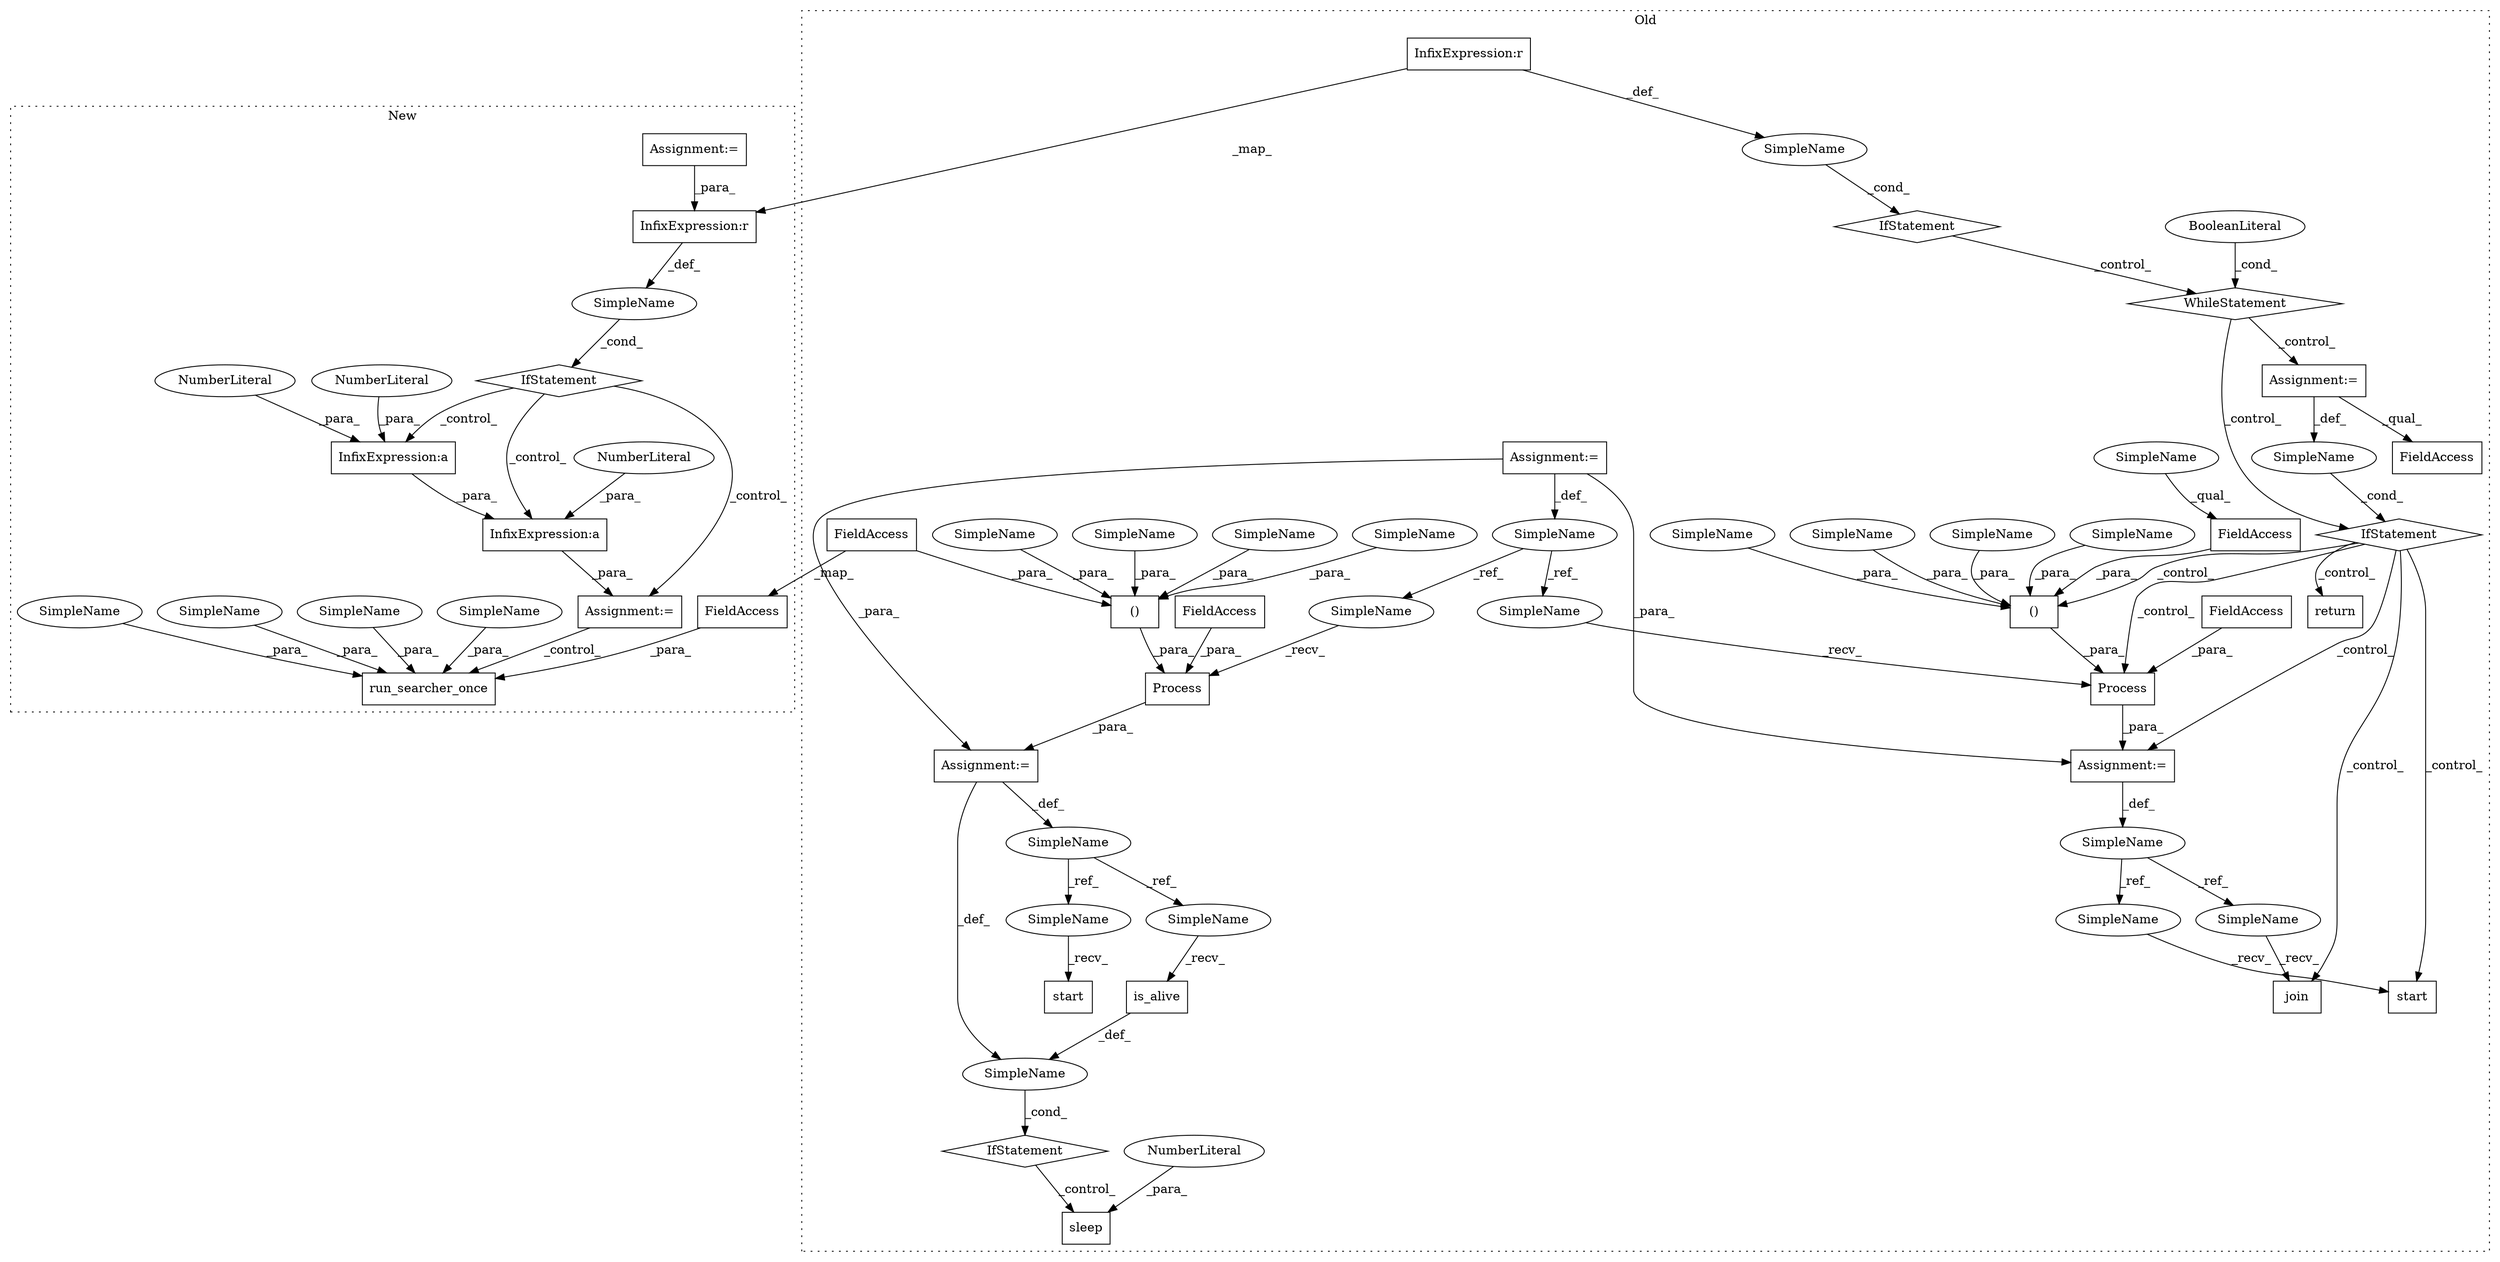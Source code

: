 digraph G {
subgraph cluster0 {
1 [label="()" a="106" s="6623" l="87" shape="box"];
3 [label="Process" a="32" s="6590,6710" l="8,2" shape="box"];
4 [label="sleep" a="32" s="6833,6840" l="6,1" shape="box"];
5 [label="is_alive" a="32" s="6804" l="10" shape="box"];
7 [label="FieldAccess" a="22" s="6598" l="17" shape="box"];
8 [label="IfStatement" a="25" s="6798,6814" l="4,2" shape="diamond"];
11 [label="NumberLiteral" a="34" s="6839" l="1" shape="ellipse"];
15 [label="SimpleName" a="42" s="6572" l="1" shape="ellipse"];
16 [label="start" a="32" s="6722" l="7" shape="box"];
17 [label="SimpleName" a="42" s="" l="" shape="ellipse"];
19 [label="SimpleName" a="42" s="4506" l="15" shape="ellipse"];
20 [label="Process" a="32" s="6304,6426" l="8,2" shape="box"];
21 [label="()" a="106" s="6339" l="87" shape="box"];
22 [label="start" a="32" s="6440" l="7" shape="box"];
23 [label="BooleanLiteral" a="9" s="6141" l="4" shape="ellipse"];
24 [label="SimpleName" a="42" s="" l="" shape="ellipse"];
25 [label="SimpleName" a="42" s="" l="" shape="ellipse"];
26 [label="InfixExpression:r" a="27" s="6116" l="4" shape="box"];
28 [label="FieldAccess" a="22" s="6417" l="9" shape="box"];
29 [label="FieldAccess" a="22" s="6312" l="17" shape="box"];
30 [label="FieldAccess" a="22" s="6701" l="9" shape="box"];
32 [label="IfStatement" a="25" s="6102,6124" l="4,2" shape="diamond"];
33 [label="SimpleName" a="42" s="6286" l="1" shape="ellipse"];
34 [label="join" a="32" s="6459" l="6" shape="box"];
35 [label="IfStatement" a="25" s="6196,6246" l="4,2" shape="diamond"];
36 [label="WhileStatement" a="61" s="6134,6145" l="7,2" shape="diamond"];
37 [label="Assignment:=" a="7" s="6165" l="1" shape="box"];
38 [label="FieldAccess" a="22" s="6200" l="20" shape="box"];
39 [label="Assignment:=" a="7" s="4506" l="15" shape="box"];
41 [label="Assignment:=" a="7" s="6287" l="1" shape="box"];
43 [label="Assignment:=" a="7" s="6573" l="1" shape="box"];
44 [label="return" a="41" s="6260" l="7" shape="box"];
45 [label="SimpleName" a="42" s="6682" l="6" shape="ellipse"];
46 [label="SimpleName" a="42" s="6398" l="6" shape="ellipse"];
48 [label="SimpleName" a="42" s="6359" l="7" shape="ellipse"];
49 [label="SimpleName" a="42" s="6643" l="7" shape="ellipse"];
50 [label="SimpleName" a="42" s="6288" l="15" shape="ellipse"];
51 [label="SimpleName" a="42" s="6574" l="15" shape="ellipse"];
52 [label="SimpleName" a="42" s="6457" l="1" shape="ellipse"];
53 [label="SimpleName" a="42" s="6438" l="1" shape="ellipse"];
54 [label="SimpleName" a="42" s="6339" l="7" shape="ellipse"];
55 [label="SimpleName" a="42" s="6623" l="7" shape="ellipse"];
56 [label="SimpleName" a="42" s="6417" l="4" shape="ellipse"];
58 [label="SimpleName" a="42" s="6720" l="1" shape="ellipse"];
59 [label="SimpleName" a="42" s="6802" l="1" shape="ellipse"];
61 [label="SimpleName" a="42" s="6663" l="6" shape="ellipse"];
62 [label="SimpleName" a="42" s="6379" l="6" shape="ellipse"];
label = "Old";
style="dotted";
}
subgraph cluster1 {
2 [label="run_searcher_once" a="32" s="6050,6107" l="18,1" shape="box"];
6 [label="InfixExpression:a" a="27" s="5945" l="3" shape="box"];
9 [label="IfStatement" a="25" s="5892,5914" l="4,2" shape="diamond"];
10 [label="InfixExpression:a" a="27" s="5939" l="3" shape="box"];
12 [label="NumberLiteral" a="34" s="5942" l="2" shape="ellipse"];
13 [label="NumberLiteral" a="34" s="5937" l="2" shape="ellipse"];
14 [label="NumberLiteral" a="34" s="5948" l="2" shape="ellipse"];
18 [label="SimpleName" a="42" s="" l="" shape="ellipse"];
27 [label="InfixExpression:r" a="27" s="5906" l="4" shape="box"];
31 [label="FieldAccess" a="22" s="6098" l="9" shape="box"];
40 [label="Assignment:=" a="7" s="5934" l="1" shape="box"];
42 [label="Assignment:=" a="7" s="4298" l="10" shape="box"];
47 [label="SimpleName" a="42" s="6091" l="6" shape="ellipse"];
57 [label="SimpleName" a="42" s="6076" l="7" shape="ellipse"];
60 [label="SimpleName" a="42" s="6068" l="7" shape="ellipse"];
63 [label="SimpleName" a="42" s="6084" l="6" shape="ellipse"];
label = "New";
style="dotted";
}
1 -> 3 [label="_para_"];
3 -> 43 [label="_para_"];
5 -> 17 [label="_def_"];
6 -> 40 [label="_para_"];
7 -> 3 [label="_para_"];
8 -> 4 [label="_control_"];
9 -> 6 [label="_control_"];
9 -> 10 [label="_control_"];
9 -> 40 [label="_control_"];
10 -> 6 [label="_para_"];
11 -> 4 [label="_para_"];
12 -> 10 [label="_para_"];
13 -> 10 [label="_para_"];
14 -> 6 [label="_para_"];
15 -> 58 [label="_ref_"];
15 -> 59 [label="_ref_"];
17 -> 8 [label="_cond_"];
18 -> 9 [label="_cond_"];
19 -> 50 [label="_ref_"];
19 -> 51 [label="_ref_"];
20 -> 41 [label="_para_"];
21 -> 20 [label="_para_"];
23 -> 36 [label="_cond_"];
24 -> 35 [label="_cond_"];
25 -> 32 [label="_cond_"];
26 -> 25 [label="_def_"];
26 -> 27 [label="_map_"];
27 -> 18 [label="_def_"];
28 -> 21 [label="_para_"];
29 -> 20 [label="_para_"];
30 -> 31 [label="_map_"];
30 -> 1 [label="_para_"];
31 -> 2 [label="_para_"];
32 -> 36 [label="_control_"];
33 -> 53 [label="_ref_"];
33 -> 52 [label="_ref_"];
35 -> 34 [label="_control_"];
35 -> 44 [label="_control_"];
35 -> 20 [label="_control_"];
35 -> 22 [label="_control_"];
35 -> 21 [label="_control_"];
35 -> 41 [label="_control_"];
36 -> 37 [label="_control_"];
36 -> 35 [label="_control_"];
37 -> 38 [label="_qual_"];
37 -> 24 [label="_def_"];
39 -> 43 [label="_para_"];
39 -> 19 [label="_def_"];
39 -> 41 [label="_para_"];
40 -> 2 [label="_control_"];
41 -> 33 [label="_def_"];
42 -> 27 [label="_para_"];
43 -> 17 [label="_def_"];
43 -> 15 [label="_def_"];
45 -> 1 [label="_para_"];
46 -> 21 [label="_para_"];
47 -> 2 [label="_para_"];
48 -> 21 [label="_para_"];
49 -> 1 [label="_para_"];
50 -> 20 [label="_recv_"];
51 -> 3 [label="_recv_"];
52 -> 34 [label="_recv_"];
53 -> 22 [label="_recv_"];
54 -> 21 [label="_para_"];
55 -> 1 [label="_para_"];
56 -> 28 [label="_qual_"];
57 -> 2 [label="_para_"];
58 -> 16 [label="_recv_"];
59 -> 5 [label="_recv_"];
60 -> 2 [label="_para_"];
61 -> 1 [label="_para_"];
62 -> 21 [label="_para_"];
63 -> 2 [label="_para_"];
}